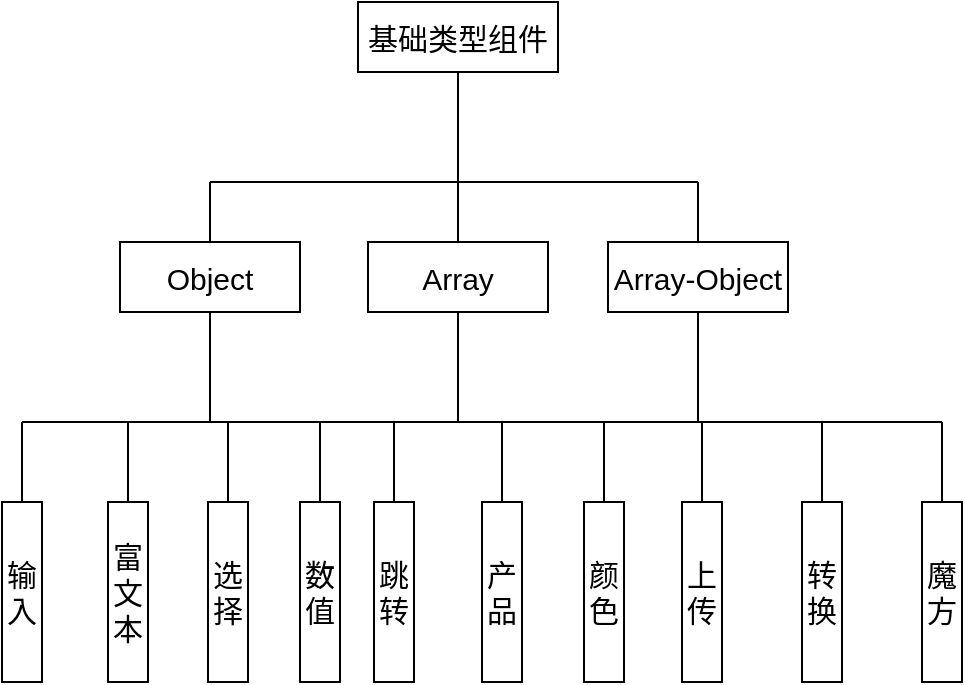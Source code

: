 <mxfile version="24.0.7" type="github">
  <diagram name="第 1 页" id="Es-i5i0p5gCoWDOMKX8v">
    <mxGraphModel dx="1247" dy="1146" grid="1" gridSize="10" guides="1" tooltips="1" connect="1" arrows="1" fold="1" page="1" pageScale="1" pageWidth="827" pageHeight="1169" math="0" shadow="0">
      <root>
        <mxCell id="0" />
        <mxCell id="1" parent="0" />
        <mxCell id="4vOIxgQYORhgIBsq2uP9-1" value="基础类型组件" style="rounded=0;whiteSpace=wrap;html=1;fontSize=15;" vertex="1" parent="1">
          <mxGeometry x="1165" y="530" width="100" height="35" as="geometry" />
        </mxCell>
        <mxCell id="4vOIxgQYORhgIBsq2uP9-2" style="edgeStyle=orthogonalEdgeStyle;rounded=0;orthogonalLoop=1;jettySize=auto;html=1;exitX=0.5;exitY=0;exitDx=0;exitDy=0;endArrow=none;endFill=0;fontSize=15;" edge="1" parent="1" source="4vOIxgQYORhgIBsq2uP9-4">
          <mxGeometry relative="1" as="geometry">
            <mxPoint x="1091" y="620" as="targetPoint" />
          </mxGeometry>
        </mxCell>
        <mxCell id="4vOIxgQYORhgIBsq2uP9-3" style="edgeStyle=orthogonalEdgeStyle;rounded=0;orthogonalLoop=1;jettySize=auto;html=1;exitX=0.5;exitY=1;exitDx=0;exitDy=0;endArrow=none;endFill=0;fontSize=15;" edge="1" parent="1" source="4vOIxgQYORhgIBsq2uP9-4">
          <mxGeometry relative="1" as="geometry">
            <mxPoint x="1091" y="740" as="targetPoint" />
          </mxGeometry>
        </mxCell>
        <mxCell id="4vOIxgQYORhgIBsq2uP9-33" style="edgeStyle=orthogonalEdgeStyle;rounded=0;orthogonalLoop=1;jettySize=auto;html=1;exitX=0.5;exitY=1;exitDx=0;exitDy=0;endArrow=none;endFill=0;fontSize=15;" edge="1" parent="1" source="4vOIxgQYORhgIBsq2uP9-4" target="4vOIxgQYORhgIBsq2uP9-32">
          <mxGeometry relative="1" as="geometry">
            <Array as="points">
              <mxPoint x="1091" y="740" />
              <mxPoint x="1050" y="740" />
            </Array>
          </mxGeometry>
        </mxCell>
        <mxCell id="4vOIxgQYORhgIBsq2uP9-34" style="edgeStyle=orthogonalEdgeStyle;rounded=0;orthogonalLoop=1;jettySize=auto;html=1;exitX=0.5;exitY=1;exitDx=0;exitDy=0;entryX=0.5;entryY=0;entryDx=0;entryDy=0;endArrow=none;endFill=0;fontSize=15;" edge="1" parent="1" source="4vOIxgQYORhgIBsq2uP9-4" target="4vOIxgQYORhgIBsq2uP9-17">
          <mxGeometry relative="1" as="geometry">
            <Array as="points">
              <mxPoint x="1091" y="740" />
              <mxPoint x="1100" y="740" />
            </Array>
          </mxGeometry>
        </mxCell>
        <mxCell id="4vOIxgQYORhgIBsq2uP9-35" style="edgeStyle=orthogonalEdgeStyle;rounded=0;orthogonalLoop=1;jettySize=auto;html=1;exitX=0.5;exitY=1;exitDx=0;exitDy=0;endArrow=none;endFill=0;fontSize=15;" edge="1" parent="1" source="4vOIxgQYORhgIBsq2uP9-4" target="4vOIxgQYORhgIBsq2uP9-19">
          <mxGeometry relative="1" as="geometry">
            <Array as="points">
              <mxPoint x="1091" y="740" />
              <mxPoint x="1146" y="740" />
            </Array>
          </mxGeometry>
        </mxCell>
        <mxCell id="4vOIxgQYORhgIBsq2uP9-4" value="Object" style="rounded=0;whiteSpace=wrap;html=1;fontSize=15;" vertex="1" parent="1">
          <mxGeometry x="1046" y="650" width="90" height="35" as="geometry" />
        </mxCell>
        <mxCell id="4vOIxgQYORhgIBsq2uP9-5" style="edgeStyle=orthogonalEdgeStyle;rounded=0;orthogonalLoop=1;jettySize=auto;html=1;exitX=0.5;exitY=0;exitDx=0;exitDy=0;endArrow=none;endFill=0;fontSize=15;" edge="1" parent="1" source="4vOIxgQYORhgIBsq2uP9-7">
          <mxGeometry relative="1" as="geometry">
            <mxPoint x="1215" y="620" as="targetPoint" />
          </mxGeometry>
        </mxCell>
        <mxCell id="4vOIxgQYORhgIBsq2uP9-6" style="edgeStyle=orthogonalEdgeStyle;rounded=0;orthogonalLoop=1;jettySize=auto;html=1;exitX=0.5;exitY=1;exitDx=0;exitDy=0;endArrow=none;endFill=0;fontSize=15;" edge="1" parent="1" source="4vOIxgQYORhgIBsq2uP9-7">
          <mxGeometry relative="1" as="geometry">
            <mxPoint x="1215" y="740" as="targetPoint" />
          </mxGeometry>
        </mxCell>
        <mxCell id="4vOIxgQYORhgIBsq2uP9-7" value="Array" style="rounded=0;whiteSpace=wrap;html=1;fontSize=15;" vertex="1" parent="1">
          <mxGeometry x="1170" y="650" width="90" height="35" as="geometry" />
        </mxCell>
        <mxCell id="4vOIxgQYORhgIBsq2uP9-8" style="edgeStyle=orthogonalEdgeStyle;rounded=0;orthogonalLoop=1;jettySize=auto;html=1;exitX=0.5;exitY=0;exitDx=0;exitDy=0;endArrow=none;endFill=0;fontSize=15;" edge="1" parent="1" source="4vOIxgQYORhgIBsq2uP9-10">
          <mxGeometry relative="1" as="geometry">
            <mxPoint x="1335" y="620" as="targetPoint" />
          </mxGeometry>
        </mxCell>
        <mxCell id="4vOIxgQYORhgIBsq2uP9-9" style="edgeStyle=orthogonalEdgeStyle;rounded=0;orthogonalLoop=1;jettySize=auto;html=1;exitX=0.5;exitY=1;exitDx=0;exitDy=0;endArrow=none;endFill=0;fontSize=15;" edge="1" parent="1" source="4vOIxgQYORhgIBsq2uP9-10">
          <mxGeometry relative="1" as="geometry">
            <mxPoint x="1335" y="740" as="targetPoint" />
            <Array as="points">
              <mxPoint x="1335" y="713" />
              <mxPoint x="1335" y="713" />
            </Array>
          </mxGeometry>
        </mxCell>
        <mxCell id="4vOIxgQYORhgIBsq2uP9-10" value="Array-Object" style="rounded=0;whiteSpace=wrap;html=1;fontSize=15;" vertex="1" parent="1">
          <mxGeometry x="1290" y="650" width="90" height="35" as="geometry" />
        </mxCell>
        <mxCell id="4vOIxgQYORhgIBsq2uP9-11" value="" style="endArrow=none;html=1;rounded=0;entryX=0.5;entryY=1;entryDx=0;entryDy=0;fontSize=15;" edge="1" parent="1" target="4vOIxgQYORhgIBsq2uP9-1">
          <mxGeometry width="50" height="50" relative="1" as="geometry">
            <mxPoint x="1215" y="620" as="sourcePoint" />
            <mxPoint x="850" y="800" as="targetPoint" />
          </mxGeometry>
        </mxCell>
        <mxCell id="4vOIxgQYORhgIBsq2uP9-12" value="" style="endArrow=none;html=1;rounded=0;fontSize=15;" edge="1" parent="1">
          <mxGeometry width="50" height="50" relative="1" as="geometry">
            <mxPoint x="1091" y="620" as="sourcePoint" />
            <mxPoint x="1335" y="620" as="targetPoint" />
          </mxGeometry>
        </mxCell>
        <mxCell id="4vOIxgQYORhgIBsq2uP9-13" value="" style="endArrow=none;html=1;rounded=0;fontSize=15;" edge="1" parent="1">
          <mxGeometry width="50" height="50" relative="1" as="geometry">
            <mxPoint x="997" y="740" as="sourcePoint" />
            <mxPoint x="1457" y="740" as="targetPoint" />
          </mxGeometry>
        </mxCell>
        <mxCell id="4vOIxgQYORhgIBsq2uP9-14" style="edgeStyle=orthogonalEdgeStyle;rounded=0;orthogonalLoop=1;jettySize=auto;html=1;exitX=0.5;exitY=0;exitDx=0;exitDy=0;endArrow=none;endFill=0;fontSize=15;" edge="1" parent="1" source="4vOIxgQYORhgIBsq2uP9-15">
          <mxGeometry relative="1" as="geometry">
            <mxPoint x="997" y="740" as="targetPoint" />
          </mxGeometry>
        </mxCell>
        <mxCell id="4vOIxgQYORhgIBsq2uP9-15" value="输入" style="rounded=0;whiteSpace=wrap;html=1;fontSize=15;" vertex="1" parent="1">
          <mxGeometry x="987" y="780" width="20" height="90" as="geometry" />
        </mxCell>
        <mxCell id="4vOIxgQYORhgIBsq2uP9-17" value="选择" style="rounded=0;whiteSpace=wrap;html=1;fontSize=15;" vertex="1" parent="1">
          <mxGeometry x="1090" y="780" width="20" height="90" as="geometry" />
        </mxCell>
        <mxCell id="4vOIxgQYORhgIBsq2uP9-19" value="数值" style="rounded=0;whiteSpace=wrap;html=1;fontSize=15;" vertex="1" parent="1">
          <mxGeometry x="1136" y="780" width="20" height="90" as="geometry" />
        </mxCell>
        <mxCell id="4vOIxgQYORhgIBsq2uP9-20" style="edgeStyle=orthogonalEdgeStyle;rounded=0;orthogonalLoop=1;jettySize=auto;html=1;exitX=0.5;exitY=0;exitDx=0;exitDy=0;endArrow=none;endFill=0;fontSize=15;" edge="1" parent="1" source="4vOIxgQYORhgIBsq2uP9-21">
          <mxGeometry relative="1" as="geometry">
            <mxPoint x="1183" y="740" as="targetPoint" />
          </mxGeometry>
        </mxCell>
        <mxCell id="4vOIxgQYORhgIBsq2uP9-21" value="跳转" style="rounded=0;whiteSpace=wrap;html=1;fontSize=15;" vertex="1" parent="1">
          <mxGeometry x="1173" y="780" width="20" height="90" as="geometry" />
        </mxCell>
        <mxCell id="4vOIxgQYORhgIBsq2uP9-22" style="edgeStyle=orthogonalEdgeStyle;rounded=0;orthogonalLoop=1;jettySize=auto;html=1;exitX=0.5;exitY=0;exitDx=0;exitDy=0;endArrow=none;endFill=0;fontSize=15;" edge="1" parent="1" source="4vOIxgQYORhgIBsq2uP9-23">
          <mxGeometry relative="1" as="geometry">
            <mxPoint x="1237" y="740" as="targetPoint" />
          </mxGeometry>
        </mxCell>
        <mxCell id="4vOIxgQYORhgIBsq2uP9-23" value="产品" style="rounded=0;whiteSpace=wrap;html=1;fontSize=15;" vertex="1" parent="1">
          <mxGeometry x="1227" y="780" width="20" height="90" as="geometry" />
        </mxCell>
        <mxCell id="4vOIxgQYORhgIBsq2uP9-24" style="edgeStyle=orthogonalEdgeStyle;rounded=0;orthogonalLoop=1;jettySize=auto;html=1;exitX=0.5;exitY=0;exitDx=0;exitDy=0;endArrow=none;endFill=0;fontSize=15;" edge="1" parent="1" source="4vOIxgQYORhgIBsq2uP9-25">
          <mxGeometry relative="1" as="geometry">
            <mxPoint x="1288" y="740" as="targetPoint" />
          </mxGeometry>
        </mxCell>
        <mxCell id="4vOIxgQYORhgIBsq2uP9-25" value="颜色" style="rounded=0;whiteSpace=wrap;html=1;fontSize=15;" vertex="1" parent="1">
          <mxGeometry x="1278" y="780" width="20" height="90" as="geometry" />
        </mxCell>
        <mxCell id="4vOIxgQYORhgIBsq2uP9-26" style="edgeStyle=orthogonalEdgeStyle;rounded=0;orthogonalLoop=1;jettySize=auto;html=1;exitX=0.5;exitY=0;exitDx=0;exitDy=0;endArrow=none;endFill=0;fontSize=15;" edge="1" parent="1" source="4vOIxgQYORhgIBsq2uP9-27">
          <mxGeometry relative="1" as="geometry">
            <mxPoint x="1337" y="740" as="targetPoint" />
          </mxGeometry>
        </mxCell>
        <mxCell id="4vOIxgQYORhgIBsq2uP9-27" value="上传" style="rounded=0;whiteSpace=wrap;html=1;fontSize=15;" vertex="1" parent="1">
          <mxGeometry x="1327" y="780" width="20" height="90" as="geometry" />
        </mxCell>
        <mxCell id="4vOIxgQYORhgIBsq2uP9-28" style="edgeStyle=orthogonalEdgeStyle;rounded=0;orthogonalLoop=1;jettySize=auto;html=1;exitX=0.5;exitY=0;exitDx=0;exitDy=0;endArrow=none;endFill=0;fontSize=15;" edge="1" parent="1" source="4vOIxgQYORhgIBsq2uP9-29">
          <mxGeometry relative="1" as="geometry">
            <mxPoint x="1397" y="740" as="targetPoint" />
          </mxGeometry>
        </mxCell>
        <mxCell id="4vOIxgQYORhgIBsq2uP9-29" value="转换" style="rounded=0;whiteSpace=wrap;html=1;fontSize=15;" vertex="1" parent="1">
          <mxGeometry x="1387" y="780" width="20" height="90" as="geometry" />
        </mxCell>
        <mxCell id="4vOIxgQYORhgIBsq2uP9-30" style="edgeStyle=orthogonalEdgeStyle;rounded=0;orthogonalLoop=1;jettySize=auto;html=1;exitX=0.5;exitY=0;exitDx=0;exitDy=0;endArrow=none;endFill=0;fontSize=15;" edge="1" parent="1" source="4vOIxgQYORhgIBsq2uP9-31">
          <mxGeometry relative="1" as="geometry">
            <mxPoint x="1457" y="740" as="targetPoint" />
          </mxGeometry>
        </mxCell>
        <mxCell id="4vOIxgQYORhgIBsq2uP9-31" value="魔方" style="rounded=0;whiteSpace=wrap;html=1;fontSize=15;" vertex="1" parent="1">
          <mxGeometry x="1447" y="780" width="20" height="90" as="geometry" />
        </mxCell>
        <mxCell id="4vOIxgQYORhgIBsq2uP9-32" value="富文本" style="rounded=0;whiteSpace=wrap;html=1;fontSize=15;" vertex="1" parent="1">
          <mxGeometry x="1040" y="780" width="20" height="90" as="geometry" />
        </mxCell>
      </root>
    </mxGraphModel>
  </diagram>
</mxfile>
